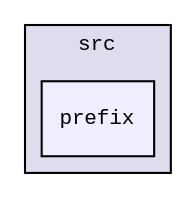 digraph "src/prefix" {
  compound=true
  node [ fontsize="10", fontname="CourierNew"];
  edge [ labelfontsize="10", labelfontname="CourierNew"];
  subgraph clusterdir_68267d1309a1af8e8297ef4c3efbcdba {
    graph [ bgcolor="#ddddee", pencolor="black", label="src" fontname="CourierNew", fontsize="10", URL="dir_68267d1309a1af8e8297ef4c3efbcdba.html"]
  dir_3aec44e83c6ffdc7601f0fc45dd40307 [shape=box, label="prefix", style="filled", fillcolor="#eeeeff", pencolor="black", URL="dir_3aec44e83c6ffdc7601f0fc45dd40307.html"];
  }
}
